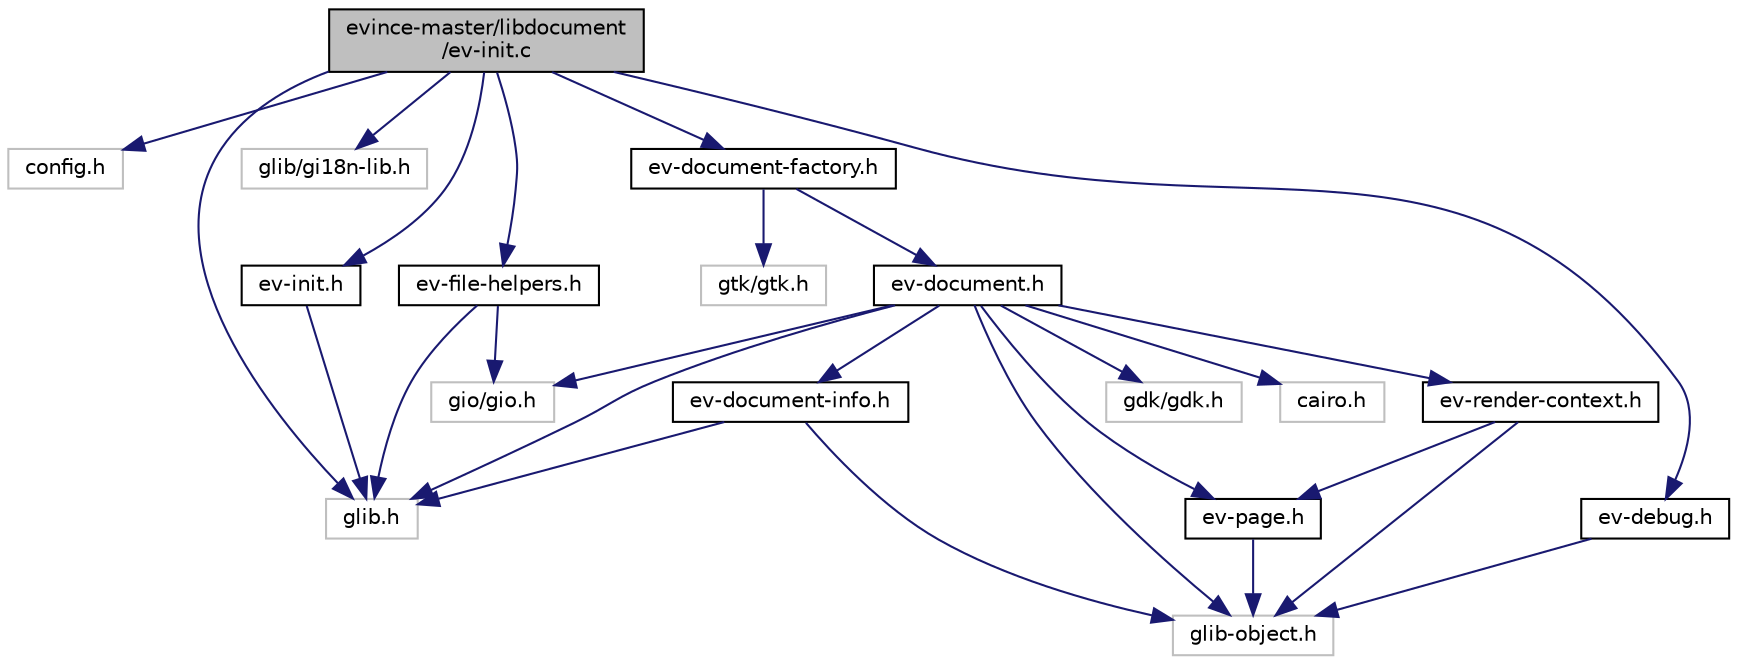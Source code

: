 digraph "evince-master/libdocument/ev-init.c"
{
  edge [fontname="Helvetica",fontsize="10",labelfontname="Helvetica",labelfontsize="10"];
  node [fontname="Helvetica",fontsize="10",shape=record];
  Node1 [label="evince-master/libdocument\l/ev-init.c",height=0.2,width=0.4,color="black", fillcolor="grey75", style="filled" fontcolor="black"];
  Node1 -> Node2 [color="midnightblue",fontsize="10",style="solid",fontname="Helvetica"];
  Node2 [label="config.h",height=0.2,width=0.4,color="grey75", fillcolor="white", style="filled"];
  Node1 -> Node3 [color="midnightblue",fontsize="10",style="solid",fontname="Helvetica"];
  Node3 [label="glib.h",height=0.2,width=0.4,color="grey75", fillcolor="white", style="filled"];
  Node1 -> Node4 [color="midnightblue",fontsize="10",style="solid",fontname="Helvetica"];
  Node4 [label="glib/gi18n-lib.h",height=0.2,width=0.4,color="grey75", fillcolor="white", style="filled"];
  Node1 -> Node5 [color="midnightblue",fontsize="10",style="solid",fontname="Helvetica"];
  Node5 [label="ev-init.h",height=0.2,width=0.4,color="black", fillcolor="white", style="filled",URL="$d8/d93/ev-init_8h.html"];
  Node5 -> Node3 [color="midnightblue",fontsize="10",style="solid",fontname="Helvetica"];
  Node1 -> Node6 [color="midnightblue",fontsize="10",style="solid",fontname="Helvetica"];
  Node6 [label="ev-document-factory.h",height=0.2,width=0.4,color="black", fillcolor="white", style="filled",URL="$d6/d73/ev-document-factory_8h.html"];
  Node6 -> Node7 [color="midnightblue",fontsize="10",style="solid",fontname="Helvetica"];
  Node7 [label="gtk/gtk.h",height=0.2,width=0.4,color="grey75", fillcolor="white", style="filled"];
  Node6 -> Node8 [color="midnightblue",fontsize="10",style="solid",fontname="Helvetica"];
  Node8 [label="ev-document.h",height=0.2,width=0.4,color="black", fillcolor="white", style="filled",URL="$d6/dfe/ev-document_8h.html"];
  Node8 -> Node9 [color="midnightblue",fontsize="10",style="solid",fontname="Helvetica"];
  Node9 [label="glib-object.h",height=0.2,width=0.4,color="grey75", fillcolor="white", style="filled"];
  Node8 -> Node3 [color="midnightblue",fontsize="10",style="solid",fontname="Helvetica"];
  Node8 -> Node10 [color="midnightblue",fontsize="10",style="solid",fontname="Helvetica"];
  Node10 [label="gio/gio.h",height=0.2,width=0.4,color="grey75", fillcolor="white", style="filled"];
  Node8 -> Node11 [color="midnightblue",fontsize="10",style="solid",fontname="Helvetica"];
  Node11 [label="gdk/gdk.h",height=0.2,width=0.4,color="grey75", fillcolor="white", style="filled"];
  Node8 -> Node12 [color="midnightblue",fontsize="10",style="solid",fontname="Helvetica"];
  Node12 [label="cairo.h",height=0.2,width=0.4,color="grey75", fillcolor="white", style="filled"];
  Node8 -> Node13 [color="midnightblue",fontsize="10",style="solid",fontname="Helvetica"];
  Node13 [label="ev-document-info.h",height=0.2,width=0.4,color="black", fillcolor="white", style="filled",URL="$d9/d68/ev-document-info_8h.html"];
  Node13 -> Node9 [color="midnightblue",fontsize="10",style="solid",fontname="Helvetica"];
  Node13 -> Node3 [color="midnightblue",fontsize="10",style="solid",fontname="Helvetica"];
  Node8 -> Node14 [color="midnightblue",fontsize="10",style="solid",fontname="Helvetica"];
  Node14 [label="ev-page.h",height=0.2,width=0.4,color="black", fillcolor="white", style="filled",URL="$da/d75/ev-page_8h.html"];
  Node14 -> Node9 [color="midnightblue",fontsize="10",style="solid",fontname="Helvetica"];
  Node8 -> Node15 [color="midnightblue",fontsize="10",style="solid",fontname="Helvetica"];
  Node15 [label="ev-render-context.h",height=0.2,width=0.4,color="black", fillcolor="white", style="filled",URL="$de/d68/ev-render-context_8h.html"];
  Node15 -> Node9 [color="midnightblue",fontsize="10",style="solid",fontname="Helvetica"];
  Node15 -> Node14 [color="midnightblue",fontsize="10",style="solid",fontname="Helvetica"];
  Node1 -> Node16 [color="midnightblue",fontsize="10",style="solid",fontname="Helvetica"];
  Node16 [label="ev-debug.h",height=0.2,width=0.4,color="black", fillcolor="white", style="filled",URL="$d4/d73/ev-debug_8h.html"];
  Node16 -> Node9 [color="midnightblue",fontsize="10",style="solid",fontname="Helvetica"];
  Node1 -> Node17 [color="midnightblue",fontsize="10",style="solid",fontname="Helvetica"];
  Node17 [label="ev-file-helpers.h",height=0.2,width=0.4,color="black", fillcolor="white", style="filled",URL="$d3/dc4/ev-file-helpers_8h.html"];
  Node17 -> Node3 [color="midnightblue",fontsize="10",style="solid",fontname="Helvetica"];
  Node17 -> Node10 [color="midnightblue",fontsize="10",style="solid",fontname="Helvetica"];
}

